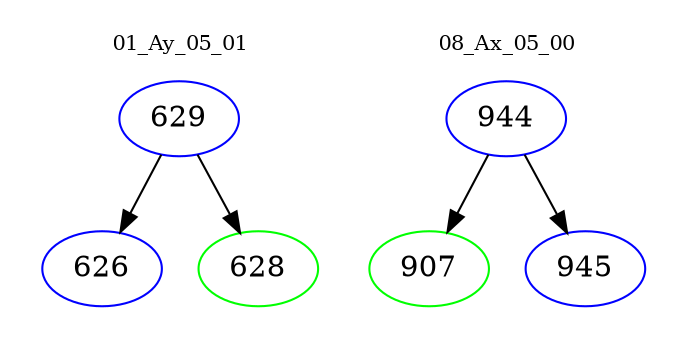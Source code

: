 digraph{
subgraph cluster_0 {
color = white
label = "01_Ay_05_01";
fontsize=10;
T0_629 [label="629", color="blue"]
T0_629 -> T0_626 [color="black"]
T0_626 [label="626", color="blue"]
T0_629 -> T0_628 [color="black"]
T0_628 [label="628", color="green"]
}
subgraph cluster_1 {
color = white
label = "08_Ax_05_00";
fontsize=10;
T1_944 [label="944", color="blue"]
T1_944 -> T1_907 [color="black"]
T1_907 [label="907", color="green"]
T1_944 -> T1_945 [color="black"]
T1_945 [label="945", color="blue"]
}
}
